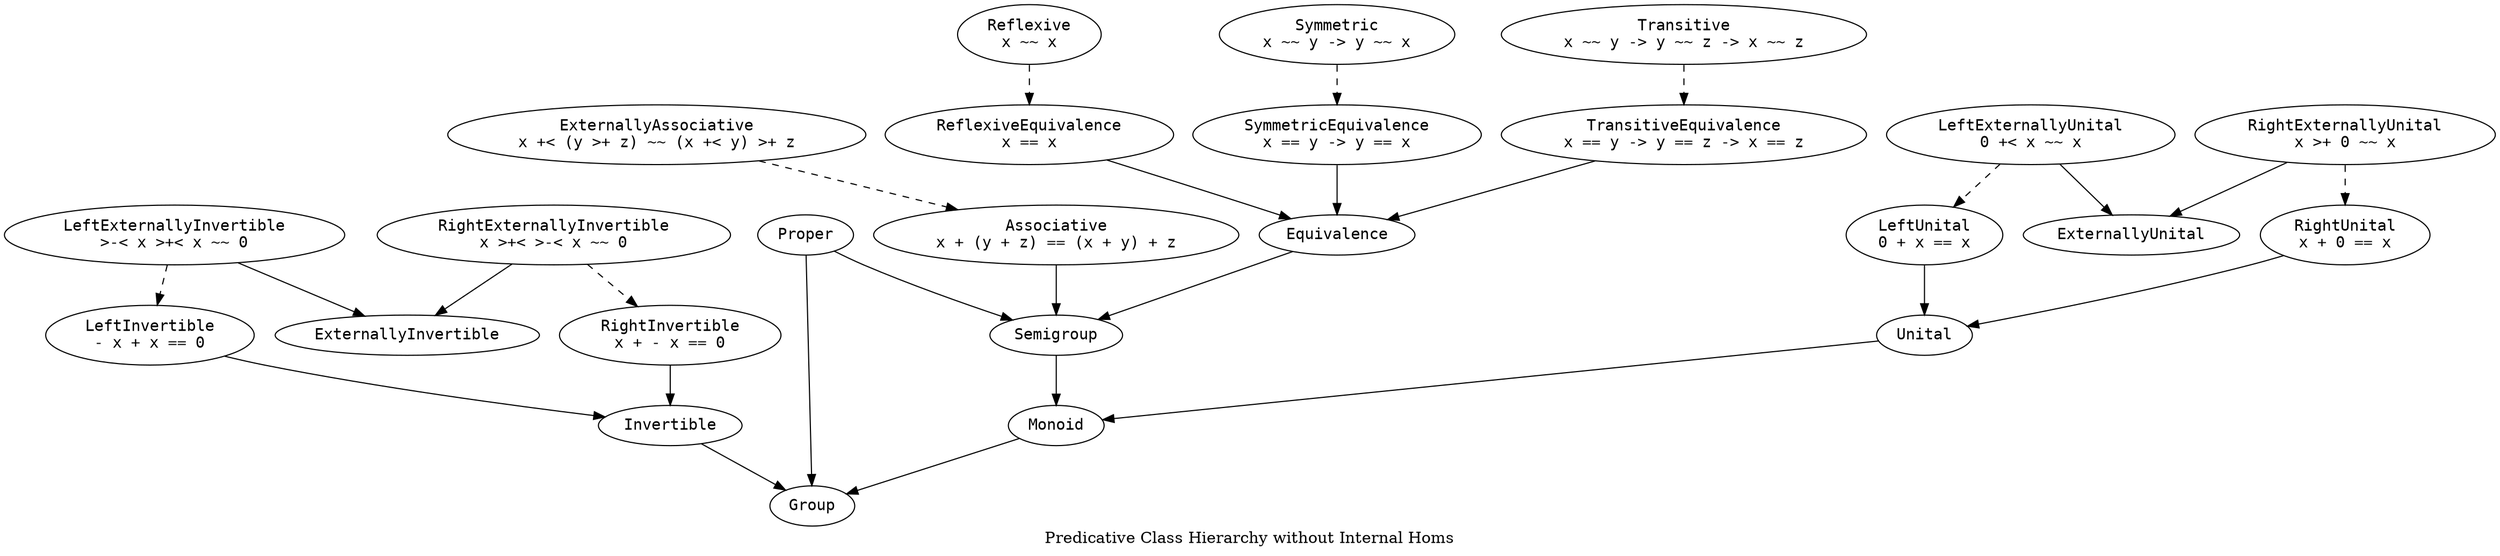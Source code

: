 digraph Is {
  label = "Predicative Class Hierarchy without Internal Homs"

  node [fontname = monospace]

  Assoc [label = "Associative\nx + (y + z) == (x + y) + z"]
  Eq [label = "Equivalence"]
  ExtAssoc [label = "ExternallyAssociative\nx +< (y >+ z) ~~ (x +< y) >+ z"]
  ExtInv [label = "ExternallyInvertible"]
  ExtUn [label = "ExternallyUnital"]
  Grp [label = "Group"]
  Inv [label = "Invertible"]
  LExtInv [label = "LeftExternallyInvertible\n>-< x >+< x ~~ 0"]
  LExtUn [label = "LeftExternallyUnital\n0 +< x ~~ x"]
  LInv [label = "LeftInvertible\n- x + x == 0"]
  LUn [label = "LeftUnital\n0 + x == x"]
  Mon [label = "Monoid"]
  Proper [label = "Proper"]
  RExtInv [label = "RightExternallyInvertible\nx >+< >-< x ~~ 0"]
  RExtUn [label = "RightExternallyUnital\nx >+ 0 ~~ x"]
  RInv [label = "RightInvertible\nx + - x == 0"]
  RUn [label = "RightUnital\nx + 0 == x"]
  Refl [label = "Reflexive\nx ~~ x"]
  ReflEq [label = "ReflexiveEquivalence\nx == x"]
  Sgrp [label = "Semigroup"]
  Sym [label = "Symmetric\nx ~~ y -> y ~~ x"]
  SymEq [label = "SymmetricEquivalence\nx == y -> y == x"]
  Trans [label = "Transitive\nx ~~ y -> y ~~ z -> x ~~ z"]
  TransEq [label = "TransitiveEquivalence\nx == y -> y == z -> x == z"]
  Un [label = "Unital"]

  edge [style = solid]

  Assoc -> Sgrp
  Eq -> Sgrp
  Inv -> Grp
  LExtInv -> ExtInv
  LExtUn -> ExtUn
  LInv -> Inv
  LUn -> Un
  Mon -> Grp
  Proper -> Grp
  Proper -> Sgrp
  RExtInv -> ExtInv
  RExtUn -> ExtUn
  RInv -> Inv
  RUn -> Un
  ReflEq -> Eq
  Sgrp -> Mon
  SymEq -> Eq
  TransEq -> Eq
  Un -> Mon

  edge [style = dashed]

  ExtAssoc -> Assoc
  LExtInv -> LInv
  LExtUn -> LUn
  RExtInv -> RInv
  RExtUn -> RUn
  Refl -> ReflEq
  Sym -> SymEq
  Trans -> TransEq
}
